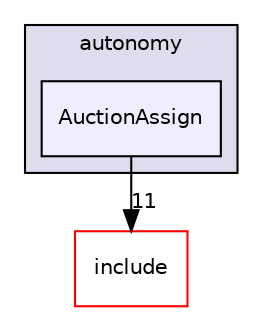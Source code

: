 digraph "/root/scrimmage/scrimmage/src/plugins/autonomy/AuctionAssign" {
  compound=true
  node [ fontsize="10", fontname="Helvetica"];
  edge [ labelfontsize="10", labelfontname="Helvetica"];
  subgraph clusterdir_9a5cd39d655c6343ef9bc0ff48b9632e {
    graph [ bgcolor="#ddddee", pencolor="black", label="autonomy" fontname="Helvetica", fontsize="10", URL="dir_9a5cd39d655c6343ef9bc0ff48b9632e.html"]
  dir_fb362d9cc68a848da964de8bbbbc19a4 [shape=box, label="AuctionAssign", style="filled", fillcolor="#eeeeff", pencolor="black", URL="dir_fb362d9cc68a848da964de8bbbbc19a4.html"];
  }
  dir_d44c64559bbebec7f509842c48db8b23 [shape=box label="include" fillcolor="white" style="filled" color="red" URL="dir_d44c64559bbebec7f509842c48db8b23.html"];
  dir_fb362d9cc68a848da964de8bbbbc19a4->dir_d44c64559bbebec7f509842c48db8b23 [headlabel="11", labeldistance=1.5 headhref="dir_000024_000004.html"];
}
